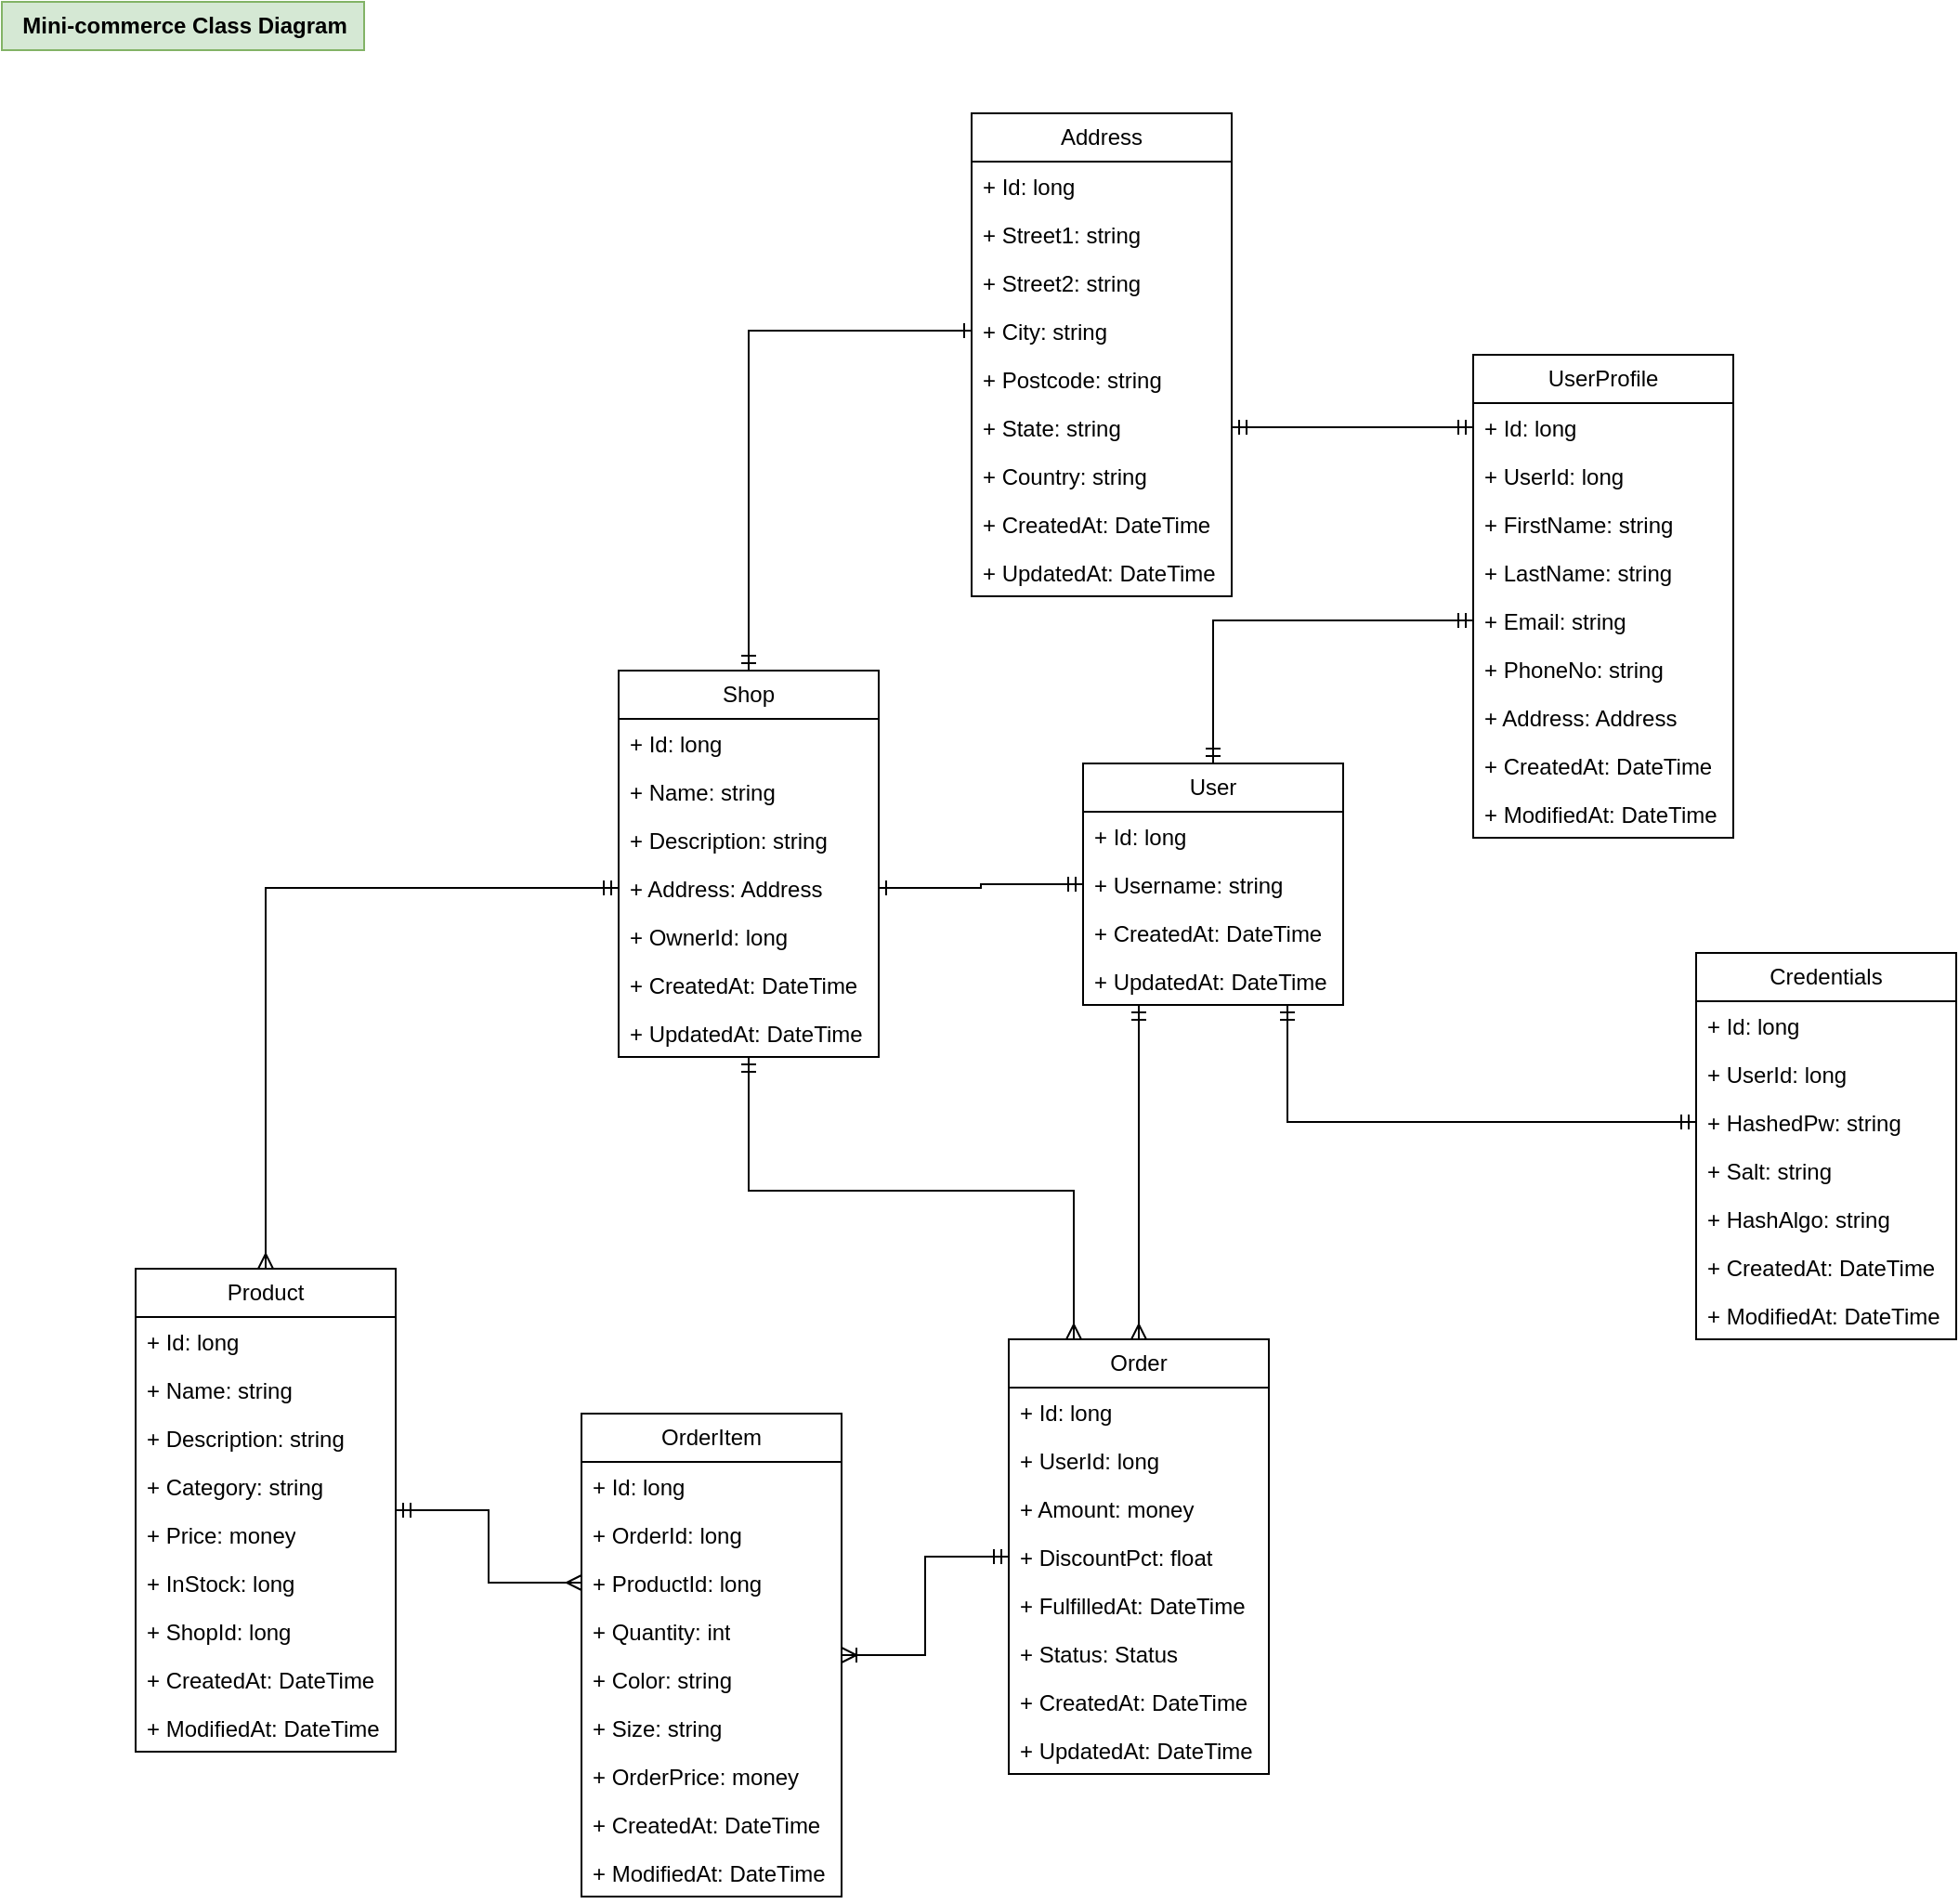 <mxfile version="21.1.2" type="device">
  <diagram name="Page-1" id="sek8XbWH7j2_SReefmsP">
    <mxGraphModel dx="1655" dy="592" grid="1" gridSize="10" guides="1" tooltips="1" connect="1" arrows="1" fold="1" page="1" pageScale="1" pageWidth="850" pageHeight="1100" math="0" shadow="0">
      <root>
        <mxCell id="0" />
        <mxCell id="1" parent="0" />
        <mxCell id="j8Y--0mLll7rKerAPhAu-45" style="edgeStyle=orthogonalEdgeStyle;rounded=0;orthogonalLoop=1;jettySize=auto;html=1;entryX=0;entryY=0.5;entryDx=0;entryDy=0;endArrow=ERmandOne;endFill=0;startArrow=ERmandOne;startFill=0;" parent="1" source="j8Y--0mLll7rKerAPhAu-1" target="j8Y--0mLll7rKerAPhAu-16" edge="1">
          <mxGeometry relative="1" as="geometry" />
        </mxCell>
        <mxCell id="j8Y--0mLll7rKerAPhAu-46" style="edgeStyle=orthogonalEdgeStyle;rounded=0;orthogonalLoop=1;jettySize=auto;html=1;entryX=0;entryY=0.5;entryDx=0;entryDy=0;endArrow=ERmandOne;endFill=0;startArrow=ERmandOne;startFill=0;" parent="1" source="j8Y--0mLll7rKerAPhAu-1" target="j8Y--0mLll7rKerAPhAu-41" edge="1">
          <mxGeometry relative="1" as="geometry">
            <Array as="points">
              <mxPoint x="170" y="653" />
            </Array>
          </mxGeometry>
        </mxCell>
        <mxCell id="j8Y--0mLll7rKerAPhAu-84" style="edgeStyle=orthogonalEdgeStyle;rounded=0;orthogonalLoop=1;jettySize=auto;html=1;entryX=0.5;entryY=0;entryDx=0;entryDy=0;endArrow=ERmany;endFill=0;startArrow=ERmandOne;startFill=0;" parent="1" source="j8Y--0mLll7rKerAPhAu-1" target="j8Y--0mLll7rKerAPhAu-47" edge="1">
          <mxGeometry relative="1" as="geometry">
            <Array as="points">
              <mxPoint x="90" y="640" />
              <mxPoint x="90" y="640" />
            </Array>
          </mxGeometry>
        </mxCell>
        <mxCell id="j8Y--0mLll7rKerAPhAu-1" value="User" style="swimlane;fontStyle=0;childLayout=stackLayout;horizontal=1;startSize=26;fillColor=none;horizontalStack=0;resizeParent=1;resizeParentMax=0;resizeLast=0;collapsible=1;marginBottom=0;whiteSpace=wrap;html=1;" parent="1" vertex="1">
          <mxGeometry x="60" y="460" width="140" height="130" as="geometry" />
        </mxCell>
        <mxCell id="j8Y--0mLll7rKerAPhAu-2" value="+ Id: long" style="text;strokeColor=none;fillColor=none;align=left;verticalAlign=top;spacingLeft=4;spacingRight=4;overflow=hidden;rotatable=0;points=[[0,0.5],[1,0.5]];portConstraint=eastwest;whiteSpace=wrap;html=1;" parent="j8Y--0mLll7rKerAPhAu-1" vertex="1">
          <mxGeometry y="26" width="140" height="26" as="geometry" />
        </mxCell>
        <mxCell id="j8Y--0mLll7rKerAPhAu-5" value="+ Username: string" style="text;strokeColor=none;fillColor=none;align=left;verticalAlign=top;spacingLeft=4;spacingRight=4;overflow=hidden;rotatable=0;points=[[0,0.5],[1,0.5]];portConstraint=eastwest;whiteSpace=wrap;html=1;" parent="j8Y--0mLll7rKerAPhAu-1" vertex="1">
          <mxGeometry y="52" width="140" height="26" as="geometry" />
        </mxCell>
        <mxCell id="j8Y--0mLll7rKerAPhAu-7" value="+ CreatedAt: DateTime" style="text;strokeColor=none;fillColor=none;align=left;verticalAlign=top;spacingLeft=4;spacingRight=4;overflow=hidden;rotatable=0;points=[[0,0.5],[1,0.5]];portConstraint=eastwest;whiteSpace=wrap;html=1;" parent="j8Y--0mLll7rKerAPhAu-1" vertex="1">
          <mxGeometry y="78" width="140" height="26" as="geometry" />
        </mxCell>
        <mxCell id="j8Y--0mLll7rKerAPhAu-9" value="+ UpdatedAt: DateTime" style="text;strokeColor=none;fillColor=none;align=left;verticalAlign=top;spacingLeft=4;spacingRight=4;overflow=hidden;rotatable=0;points=[[0,0.5],[1,0.5]];portConstraint=eastwest;whiteSpace=wrap;html=1;" parent="j8Y--0mLll7rKerAPhAu-1" vertex="1">
          <mxGeometry y="104" width="140" height="26" as="geometry" />
        </mxCell>
        <mxCell id="j8Y--0mLll7rKerAPhAu-11" value="UserProfile" style="swimlane;fontStyle=0;childLayout=stackLayout;horizontal=1;startSize=26;fillColor=none;horizontalStack=0;resizeParent=1;resizeParentMax=0;resizeLast=0;collapsible=1;marginBottom=0;whiteSpace=wrap;html=1;" parent="1" vertex="1">
          <mxGeometry x="270" y="240" width="140" height="260" as="geometry" />
        </mxCell>
        <mxCell id="j8Y--0mLll7rKerAPhAu-12" value="+ Id: long" style="text;strokeColor=none;fillColor=none;align=left;verticalAlign=top;spacingLeft=4;spacingRight=4;overflow=hidden;rotatable=0;points=[[0,0.5],[1,0.5]];portConstraint=eastwest;whiteSpace=wrap;html=1;" parent="j8Y--0mLll7rKerAPhAu-11" vertex="1">
          <mxGeometry y="26" width="140" height="26" as="geometry" />
        </mxCell>
        <mxCell id="j8Y--0mLll7rKerAPhAu-21" value="+ UserId: long" style="text;strokeColor=none;fillColor=none;align=left;verticalAlign=top;spacingLeft=4;spacingRight=4;overflow=hidden;rotatable=0;points=[[0,0.5],[1,0.5]];portConstraint=eastwest;whiteSpace=wrap;html=1;" parent="j8Y--0mLll7rKerAPhAu-11" vertex="1">
          <mxGeometry y="52" width="140" height="26" as="geometry" />
        </mxCell>
        <mxCell id="j8Y--0mLll7rKerAPhAu-13" value="+ FirstName: string" style="text;strokeColor=none;fillColor=none;align=left;verticalAlign=top;spacingLeft=4;spacingRight=4;overflow=hidden;rotatable=0;points=[[0,0.5],[1,0.5]];portConstraint=eastwest;whiteSpace=wrap;html=1;" parent="j8Y--0mLll7rKerAPhAu-11" vertex="1">
          <mxGeometry y="78" width="140" height="26" as="geometry" />
        </mxCell>
        <mxCell id="j8Y--0mLll7rKerAPhAu-14" value="+ LastName: string" style="text;strokeColor=none;fillColor=none;align=left;verticalAlign=top;spacingLeft=4;spacingRight=4;overflow=hidden;rotatable=0;points=[[0,0.5],[1,0.5]];portConstraint=eastwest;whiteSpace=wrap;html=1;" parent="j8Y--0mLll7rKerAPhAu-11" vertex="1">
          <mxGeometry y="104" width="140" height="26" as="geometry" />
        </mxCell>
        <mxCell id="j8Y--0mLll7rKerAPhAu-16" value="+ Email: string" style="text;strokeColor=none;fillColor=none;align=left;verticalAlign=top;spacingLeft=4;spacingRight=4;overflow=hidden;rotatable=0;points=[[0,0.5],[1,0.5]];portConstraint=eastwest;whiteSpace=wrap;html=1;" parent="j8Y--0mLll7rKerAPhAu-11" vertex="1">
          <mxGeometry y="130" width="140" height="26" as="geometry" />
        </mxCell>
        <mxCell id="j8Y--0mLll7rKerAPhAu-17" value="+ PhoneNo: string" style="text;strokeColor=none;fillColor=none;align=left;verticalAlign=top;spacingLeft=4;spacingRight=4;overflow=hidden;rotatable=0;points=[[0,0.5],[1,0.5]];portConstraint=eastwest;whiteSpace=wrap;html=1;" parent="j8Y--0mLll7rKerAPhAu-11" vertex="1">
          <mxGeometry y="156" width="140" height="26" as="geometry" />
        </mxCell>
        <mxCell id="j8Y--0mLll7rKerAPhAu-18" value="+ Address: Address" style="text;strokeColor=none;fillColor=none;align=left;verticalAlign=top;spacingLeft=4;spacingRight=4;overflow=hidden;rotatable=0;points=[[0,0.5],[1,0.5]];portConstraint=eastwest;whiteSpace=wrap;html=1;" parent="j8Y--0mLll7rKerAPhAu-11" vertex="1">
          <mxGeometry y="182" width="140" height="26" as="geometry" />
        </mxCell>
        <mxCell id="j8Y--0mLll7rKerAPhAu-23" value="+ CreatedAt: DateTime" style="text;strokeColor=none;fillColor=none;align=left;verticalAlign=top;spacingLeft=4;spacingRight=4;overflow=hidden;rotatable=0;points=[[0,0.5],[1,0.5]];portConstraint=eastwest;whiteSpace=wrap;html=1;" parent="j8Y--0mLll7rKerAPhAu-11" vertex="1">
          <mxGeometry y="208" width="140" height="26" as="geometry" />
        </mxCell>
        <mxCell id="j8Y--0mLll7rKerAPhAu-24" value="+ ModifiedAt: DateTime" style="text;strokeColor=none;fillColor=none;align=left;verticalAlign=top;spacingLeft=4;spacingRight=4;overflow=hidden;rotatable=0;points=[[0,0.5],[1,0.5]];portConstraint=eastwest;whiteSpace=wrap;html=1;" parent="j8Y--0mLll7rKerAPhAu-11" vertex="1">
          <mxGeometry y="234" width="140" height="26" as="geometry" />
        </mxCell>
        <mxCell id="j8Y--0mLll7rKerAPhAu-25" value="Address" style="swimlane;fontStyle=0;childLayout=stackLayout;horizontal=1;startSize=26;fillColor=none;horizontalStack=0;resizeParent=1;resizeParentMax=0;resizeLast=0;collapsible=1;marginBottom=0;whiteSpace=wrap;html=1;" parent="1" vertex="1">
          <mxGeometry y="110" width="140" height="260" as="geometry" />
        </mxCell>
        <mxCell id="yv5QsacAckE-3s4FoIkb-3" value="+ Id: long" style="text;strokeColor=none;fillColor=none;align=left;verticalAlign=top;spacingLeft=4;spacingRight=4;overflow=hidden;rotatable=0;points=[[0,0.5],[1,0.5]];portConstraint=eastwest;whiteSpace=wrap;html=1;" vertex="1" parent="j8Y--0mLll7rKerAPhAu-25">
          <mxGeometry y="26" width="140" height="26" as="geometry" />
        </mxCell>
        <mxCell id="j8Y--0mLll7rKerAPhAu-26" value="+ Street1: string" style="text;strokeColor=none;fillColor=none;align=left;verticalAlign=top;spacingLeft=4;spacingRight=4;overflow=hidden;rotatable=0;points=[[0,0.5],[1,0.5]];portConstraint=eastwest;whiteSpace=wrap;html=1;" parent="j8Y--0mLll7rKerAPhAu-25" vertex="1">
          <mxGeometry y="52" width="140" height="26" as="geometry" />
        </mxCell>
        <mxCell id="j8Y--0mLll7rKerAPhAu-27" value="+ Street2: string" style="text;strokeColor=none;fillColor=none;align=left;verticalAlign=top;spacingLeft=4;spacingRight=4;overflow=hidden;rotatable=0;points=[[0,0.5],[1,0.5]];portConstraint=eastwest;whiteSpace=wrap;html=1;" parent="j8Y--0mLll7rKerAPhAu-25" vertex="1">
          <mxGeometry y="78" width="140" height="26" as="geometry" />
        </mxCell>
        <mxCell id="j8Y--0mLll7rKerAPhAu-28" value="+ City: string" style="text;strokeColor=none;fillColor=none;align=left;verticalAlign=top;spacingLeft=4;spacingRight=4;overflow=hidden;rotatable=0;points=[[0,0.5],[1,0.5]];portConstraint=eastwest;whiteSpace=wrap;html=1;" parent="j8Y--0mLll7rKerAPhAu-25" vertex="1">
          <mxGeometry y="104" width="140" height="26" as="geometry" />
        </mxCell>
        <mxCell id="j8Y--0mLll7rKerAPhAu-31" value="+ Postcode: string" style="text;strokeColor=none;fillColor=none;align=left;verticalAlign=top;spacingLeft=4;spacingRight=4;overflow=hidden;rotatable=0;points=[[0,0.5],[1,0.5]];portConstraint=eastwest;whiteSpace=wrap;html=1;" parent="j8Y--0mLll7rKerAPhAu-25" vertex="1">
          <mxGeometry y="130" width="140" height="26" as="geometry" />
        </mxCell>
        <mxCell id="j8Y--0mLll7rKerAPhAu-29" value="+ State: string" style="text;strokeColor=none;fillColor=none;align=left;verticalAlign=top;spacingLeft=4;spacingRight=4;overflow=hidden;rotatable=0;points=[[0,0.5],[1,0.5]];portConstraint=eastwest;whiteSpace=wrap;html=1;" parent="j8Y--0mLll7rKerAPhAu-25" vertex="1">
          <mxGeometry y="156" width="140" height="26" as="geometry" />
        </mxCell>
        <mxCell id="j8Y--0mLll7rKerAPhAu-30" value="+ Country: string" style="text;strokeColor=none;fillColor=none;align=left;verticalAlign=top;spacingLeft=4;spacingRight=4;overflow=hidden;rotatable=0;points=[[0,0.5],[1,0.5]];portConstraint=eastwest;whiteSpace=wrap;html=1;" parent="j8Y--0mLll7rKerAPhAu-25" vertex="1">
          <mxGeometry y="182" width="140" height="26" as="geometry" />
        </mxCell>
        <mxCell id="yv5QsacAckE-3s4FoIkb-4" value="+ CreatedAt: DateTime" style="text;strokeColor=none;fillColor=none;align=left;verticalAlign=top;spacingLeft=4;spacingRight=4;overflow=hidden;rotatable=0;points=[[0,0.5],[1,0.5]];portConstraint=eastwest;whiteSpace=wrap;html=1;" vertex="1" parent="j8Y--0mLll7rKerAPhAu-25">
          <mxGeometry y="208" width="140" height="26" as="geometry" />
        </mxCell>
        <mxCell id="yv5QsacAckE-3s4FoIkb-5" value="+ UpdatedAt: DateTime" style="text;strokeColor=none;fillColor=none;align=left;verticalAlign=top;spacingLeft=4;spacingRight=4;overflow=hidden;rotatable=0;points=[[0,0.5],[1,0.5]];portConstraint=eastwest;whiteSpace=wrap;html=1;" vertex="1" parent="j8Y--0mLll7rKerAPhAu-25">
          <mxGeometry y="234" width="140" height="26" as="geometry" />
        </mxCell>
        <mxCell id="j8Y--0mLll7rKerAPhAu-32" value="Credentials" style="swimlane;fontStyle=0;childLayout=stackLayout;horizontal=1;startSize=26;fillColor=none;horizontalStack=0;resizeParent=1;resizeParentMax=0;resizeLast=0;collapsible=1;marginBottom=0;whiteSpace=wrap;html=1;" parent="1" vertex="1">
          <mxGeometry x="390" y="562" width="140" height="208" as="geometry" />
        </mxCell>
        <mxCell id="j8Y--0mLll7rKerAPhAu-33" value="+ Id: long" style="text;strokeColor=none;fillColor=none;align=left;verticalAlign=top;spacingLeft=4;spacingRight=4;overflow=hidden;rotatable=0;points=[[0,0.5],[1,0.5]];portConstraint=eastwest;whiteSpace=wrap;html=1;" parent="j8Y--0mLll7rKerAPhAu-32" vertex="1">
          <mxGeometry y="26" width="140" height="26" as="geometry" />
        </mxCell>
        <mxCell id="j8Y--0mLll7rKerAPhAu-34" value="+ UserId: long" style="text;strokeColor=none;fillColor=none;align=left;verticalAlign=top;spacingLeft=4;spacingRight=4;overflow=hidden;rotatable=0;points=[[0,0.5],[1,0.5]];portConstraint=eastwest;whiteSpace=wrap;html=1;" parent="j8Y--0mLll7rKerAPhAu-32" vertex="1">
          <mxGeometry y="52" width="140" height="26" as="geometry" />
        </mxCell>
        <mxCell id="j8Y--0mLll7rKerAPhAu-41" value="+ HashedPw: string" style="text;strokeColor=none;fillColor=none;align=left;verticalAlign=top;spacingLeft=4;spacingRight=4;overflow=hidden;rotatable=0;points=[[0,0.5],[1,0.5]];portConstraint=eastwest;whiteSpace=wrap;html=1;" parent="j8Y--0mLll7rKerAPhAu-32" vertex="1">
          <mxGeometry y="78" width="140" height="26" as="geometry" />
        </mxCell>
        <mxCell id="j8Y--0mLll7rKerAPhAu-42" value="+ Salt: string" style="text;strokeColor=none;fillColor=none;align=left;verticalAlign=top;spacingLeft=4;spacingRight=4;overflow=hidden;rotatable=0;points=[[0,0.5],[1,0.5]];portConstraint=eastwest;whiteSpace=wrap;html=1;" parent="j8Y--0mLll7rKerAPhAu-32" vertex="1">
          <mxGeometry y="104" width="140" height="26" as="geometry" />
        </mxCell>
        <mxCell id="j8Y--0mLll7rKerAPhAu-43" value="+ HashAlgo: string" style="text;strokeColor=none;fillColor=none;align=left;verticalAlign=top;spacingLeft=4;spacingRight=4;overflow=hidden;rotatable=0;points=[[0,0.5],[1,0.5]];portConstraint=eastwest;whiteSpace=wrap;html=1;" parent="j8Y--0mLll7rKerAPhAu-32" vertex="1">
          <mxGeometry y="130" width="140" height="26" as="geometry" />
        </mxCell>
        <mxCell id="j8Y--0mLll7rKerAPhAu-44" value="+ CreatedAt: DateTime" style="text;strokeColor=none;fillColor=none;align=left;verticalAlign=top;spacingLeft=4;spacingRight=4;overflow=hidden;rotatable=0;points=[[0,0.5],[1,0.5]];portConstraint=eastwest;whiteSpace=wrap;html=1;" parent="j8Y--0mLll7rKerAPhAu-32" vertex="1">
          <mxGeometry y="156" width="140" height="26" as="geometry" />
        </mxCell>
        <mxCell id="yv5QsacAckE-3s4FoIkb-2" value="+ ModifiedAt: DateTime" style="text;strokeColor=none;fillColor=none;align=left;verticalAlign=top;spacingLeft=4;spacingRight=4;overflow=hidden;rotatable=0;points=[[0,0.5],[1,0.5]];portConstraint=eastwest;whiteSpace=wrap;html=1;" vertex="1" parent="j8Y--0mLll7rKerAPhAu-32">
          <mxGeometry y="182" width="140" height="26" as="geometry" />
        </mxCell>
        <mxCell id="j8Y--0mLll7rKerAPhAu-47" value="Order" style="swimlane;fontStyle=0;childLayout=stackLayout;horizontal=1;startSize=26;fillColor=none;horizontalStack=0;resizeParent=1;resizeParentMax=0;resizeLast=0;collapsible=1;marginBottom=0;whiteSpace=wrap;html=1;" parent="1" vertex="1">
          <mxGeometry x="20" y="770" width="140" height="234" as="geometry" />
        </mxCell>
        <mxCell id="j8Y--0mLll7rKerAPhAu-48" value="+ Id: long" style="text;strokeColor=none;fillColor=none;align=left;verticalAlign=top;spacingLeft=4;spacingRight=4;overflow=hidden;rotatable=0;points=[[0,0.5],[1,0.5]];portConstraint=eastwest;whiteSpace=wrap;html=1;" parent="j8Y--0mLll7rKerAPhAu-47" vertex="1">
          <mxGeometry y="26" width="140" height="26" as="geometry" />
        </mxCell>
        <mxCell id="j8Y--0mLll7rKerAPhAu-49" value="+ UserId: long" style="text;strokeColor=none;fillColor=none;align=left;verticalAlign=top;spacingLeft=4;spacingRight=4;overflow=hidden;rotatable=0;points=[[0,0.5],[1,0.5]];portConstraint=eastwest;whiteSpace=wrap;html=1;" parent="j8Y--0mLll7rKerAPhAu-47" vertex="1">
          <mxGeometry y="52" width="140" height="26" as="geometry" />
        </mxCell>
        <mxCell id="j8Y--0mLll7rKerAPhAu-50" value="+ Amount: money" style="text;strokeColor=none;fillColor=none;align=left;verticalAlign=top;spacingLeft=4;spacingRight=4;overflow=hidden;rotatable=0;points=[[0,0.5],[1,0.5]];portConstraint=eastwest;whiteSpace=wrap;html=1;" parent="j8Y--0mLll7rKerAPhAu-47" vertex="1">
          <mxGeometry y="78" width="140" height="26" as="geometry" />
        </mxCell>
        <mxCell id="j8Y--0mLll7rKerAPhAu-51" value="+ DiscountPct: float" style="text;strokeColor=none;fillColor=none;align=left;verticalAlign=top;spacingLeft=4;spacingRight=4;overflow=hidden;rotatable=0;points=[[0,0.5],[1,0.5]];portConstraint=eastwest;whiteSpace=wrap;html=1;" parent="j8Y--0mLll7rKerAPhAu-47" vertex="1">
          <mxGeometry y="104" width="140" height="26" as="geometry" />
        </mxCell>
        <mxCell id="j8Y--0mLll7rKerAPhAu-53" value="+ FulfilledAt: DateTime" style="text;strokeColor=none;fillColor=none;align=left;verticalAlign=top;spacingLeft=4;spacingRight=4;overflow=hidden;rotatable=0;points=[[0,0.5],[1,0.5]];portConstraint=eastwest;whiteSpace=wrap;html=1;" parent="j8Y--0mLll7rKerAPhAu-47" vertex="1">
          <mxGeometry y="130" width="140" height="26" as="geometry" />
        </mxCell>
        <mxCell id="j8Y--0mLll7rKerAPhAu-54" value="+ Status: Status" style="text;strokeColor=none;fillColor=none;align=left;verticalAlign=top;spacingLeft=4;spacingRight=4;overflow=hidden;rotatable=0;points=[[0,0.5],[1,0.5]];portConstraint=eastwest;whiteSpace=wrap;html=1;" parent="j8Y--0mLll7rKerAPhAu-47" vertex="1">
          <mxGeometry y="156" width="140" height="26" as="geometry" />
        </mxCell>
        <mxCell id="j8Y--0mLll7rKerAPhAu-52" value="+ CreatedAt: DateTime" style="text;strokeColor=none;fillColor=none;align=left;verticalAlign=top;spacingLeft=4;spacingRight=4;overflow=hidden;rotatable=0;points=[[0,0.5],[1,0.5]];portConstraint=eastwest;whiteSpace=wrap;html=1;" parent="j8Y--0mLll7rKerAPhAu-47" vertex="1">
          <mxGeometry y="182" width="140" height="26" as="geometry" />
        </mxCell>
        <mxCell id="yv5QsacAckE-3s4FoIkb-6" value="+ UpdatedAt: DateTime" style="text;strokeColor=none;fillColor=none;align=left;verticalAlign=top;spacingLeft=4;spacingRight=4;overflow=hidden;rotatable=0;points=[[0,0.5],[1,0.5]];portConstraint=eastwest;whiteSpace=wrap;html=1;" vertex="1" parent="j8Y--0mLll7rKerAPhAu-47">
          <mxGeometry y="208" width="140" height="26" as="geometry" />
        </mxCell>
        <mxCell id="j8Y--0mLll7rKerAPhAu-85" style="edgeStyle=orthogonalEdgeStyle;rounded=0;orthogonalLoop=1;jettySize=auto;html=1;entryX=0;entryY=0.5;entryDx=0;entryDy=0;endArrow=ERmandOne;endFill=0;startArrow=ERoneToMany;startFill=0;" parent="1" source="j8Y--0mLll7rKerAPhAu-55" target="j8Y--0mLll7rKerAPhAu-51" edge="1">
          <mxGeometry relative="1" as="geometry" />
        </mxCell>
        <mxCell id="j8Y--0mLll7rKerAPhAu-55" value="OrderItem" style="swimlane;fontStyle=0;childLayout=stackLayout;horizontal=1;startSize=26;fillColor=none;horizontalStack=0;resizeParent=1;resizeParentMax=0;resizeLast=0;collapsible=1;marginBottom=0;whiteSpace=wrap;html=1;" parent="1" vertex="1">
          <mxGeometry x="-210" y="810" width="140" height="260" as="geometry" />
        </mxCell>
        <mxCell id="j8Y--0mLll7rKerAPhAu-56" value="+ Id: long" style="text;strokeColor=none;fillColor=none;align=left;verticalAlign=top;spacingLeft=4;spacingRight=4;overflow=hidden;rotatable=0;points=[[0,0.5],[1,0.5]];portConstraint=eastwest;whiteSpace=wrap;html=1;" parent="j8Y--0mLll7rKerAPhAu-55" vertex="1">
          <mxGeometry y="26" width="140" height="26" as="geometry" />
        </mxCell>
        <mxCell id="j8Y--0mLll7rKerAPhAu-57" value="+ OrderId: long" style="text;strokeColor=none;fillColor=none;align=left;verticalAlign=top;spacingLeft=4;spacingRight=4;overflow=hidden;rotatable=0;points=[[0,0.5],[1,0.5]];portConstraint=eastwest;whiteSpace=wrap;html=1;" parent="j8Y--0mLll7rKerAPhAu-55" vertex="1">
          <mxGeometry y="52" width="140" height="26" as="geometry" />
        </mxCell>
        <mxCell id="j8Y--0mLll7rKerAPhAu-58" value="+ ProductId: long" style="text;strokeColor=none;fillColor=none;align=left;verticalAlign=top;spacingLeft=4;spacingRight=4;overflow=hidden;rotatable=0;points=[[0,0.5],[1,0.5]];portConstraint=eastwest;whiteSpace=wrap;html=1;" parent="j8Y--0mLll7rKerAPhAu-55" vertex="1">
          <mxGeometry y="78" width="140" height="26" as="geometry" />
        </mxCell>
        <mxCell id="j8Y--0mLll7rKerAPhAu-59" value="+ Quantity: int" style="text;strokeColor=none;fillColor=none;align=left;verticalAlign=top;spacingLeft=4;spacingRight=4;overflow=hidden;rotatable=0;points=[[0,0.5],[1,0.5]];portConstraint=eastwest;whiteSpace=wrap;html=1;" parent="j8Y--0mLll7rKerAPhAu-55" vertex="1">
          <mxGeometry y="104" width="140" height="26" as="geometry" />
        </mxCell>
        <mxCell id="j8Y--0mLll7rKerAPhAu-60" value="+ Color: string" style="text;strokeColor=none;fillColor=none;align=left;verticalAlign=top;spacingLeft=4;spacingRight=4;overflow=hidden;rotatable=0;points=[[0,0.5],[1,0.5]];portConstraint=eastwest;whiteSpace=wrap;html=1;" parent="j8Y--0mLll7rKerAPhAu-55" vertex="1">
          <mxGeometry y="130" width="140" height="26" as="geometry" />
        </mxCell>
        <mxCell id="j8Y--0mLll7rKerAPhAu-61" value="+ Size: string" style="text;strokeColor=none;fillColor=none;align=left;verticalAlign=top;spacingLeft=4;spacingRight=4;overflow=hidden;rotatable=0;points=[[0,0.5],[1,0.5]];portConstraint=eastwest;whiteSpace=wrap;html=1;" parent="j8Y--0mLll7rKerAPhAu-55" vertex="1">
          <mxGeometry y="156" width="140" height="26" as="geometry" />
        </mxCell>
        <mxCell id="j8Y--0mLll7rKerAPhAu-62" value="+ OrderPrice: money" style="text;strokeColor=none;fillColor=none;align=left;verticalAlign=top;spacingLeft=4;spacingRight=4;overflow=hidden;rotatable=0;points=[[0,0.5],[1,0.5]];portConstraint=eastwest;whiteSpace=wrap;html=1;" parent="j8Y--0mLll7rKerAPhAu-55" vertex="1">
          <mxGeometry y="182" width="140" height="26" as="geometry" />
        </mxCell>
        <mxCell id="yv5QsacAckE-3s4FoIkb-7" value="+ CreatedAt: DateTime" style="text;strokeColor=none;fillColor=none;align=left;verticalAlign=top;spacingLeft=4;spacingRight=4;overflow=hidden;rotatable=0;points=[[0,0.5],[1,0.5]];portConstraint=eastwest;whiteSpace=wrap;html=1;" vertex="1" parent="j8Y--0mLll7rKerAPhAu-55">
          <mxGeometry y="208" width="140" height="26" as="geometry" />
        </mxCell>
        <mxCell id="yv5QsacAckE-3s4FoIkb-8" value="+ ModifiedAt: DateTime" style="text;strokeColor=none;fillColor=none;align=left;verticalAlign=top;spacingLeft=4;spacingRight=4;overflow=hidden;rotatable=0;points=[[0,0.5],[1,0.5]];portConstraint=eastwest;whiteSpace=wrap;html=1;" vertex="1" parent="j8Y--0mLll7rKerAPhAu-55">
          <mxGeometry y="234" width="140" height="26" as="geometry" />
        </mxCell>
        <mxCell id="j8Y--0mLll7rKerAPhAu-86" style="edgeStyle=orthogonalEdgeStyle;rounded=0;orthogonalLoop=1;jettySize=auto;html=1;entryX=0;entryY=0.5;entryDx=0;entryDy=0;endArrow=ERmany;endFill=0;startArrow=ERmandOne;startFill=0;" parent="1" source="j8Y--0mLll7rKerAPhAu-63" target="j8Y--0mLll7rKerAPhAu-58" edge="1">
          <mxGeometry relative="1" as="geometry" />
        </mxCell>
        <mxCell id="j8Y--0mLll7rKerAPhAu-63" value="Product" style="swimlane;fontStyle=0;childLayout=stackLayout;horizontal=1;startSize=26;fillColor=none;horizontalStack=0;resizeParent=1;resizeParentMax=0;resizeLast=0;collapsible=1;marginBottom=0;whiteSpace=wrap;html=1;" parent="1" vertex="1">
          <mxGeometry x="-450" y="732" width="140" height="260" as="geometry" />
        </mxCell>
        <mxCell id="j8Y--0mLll7rKerAPhAu-64" value="+ Id: long" style="text;strokeColor=none;fillColor=none;align=left;verticalAlign=top;spacingLeft=4;spacingRight=4;overflow=hidden;rotatable=0;points=[[0,0.5],[1,0.5]];portConstraint=eastwest;whiteSpace=wrap;html=1;" parent="j8Y--0mLll7rKerAPhAu-63" vertex="1">
          <mxGeometry y="26" width="140" height="26" as="geometry" />
        </mxCell>
        <mxCell id="j8Y--0mLll7rKerAPhAu-65" value="+ Name: string" style="text;strokeColor=none;fillColor=none;align=left;verticalAlign=top;spacingLeft=4;spacingRight=4;overflow=hidden;rotatable=0;points=[[0,0.5],[1,0.5]];portConstraint=eastwest;whiteSpace=wrap;html=1;" parent="j8Y--0mLll7rKerAPhAu-63" vertex="1">
          <mxGeometry y="52" width="140" height="26" as="geometry" />
        </mxCell>
        <mxCell id="j8Y--0mLll7rKerAPhAu-66" value="+ Description: string" style="text;strokeColor=none;fillColor=none;align=left;verticalAlign=top;spacingLeft=4;spacingRight=4;overflow=hidden;rotatable=0;points=[[0,0.5],[1,0.5]];portConstraint=eastwest;whiteSpace=wrap;html=1;" parent="j8Y--0mLll7rKerAPhAu-63" vertex="1">
          <mxGeometry y="78" width="140" height="26" as="geometry" />
        </mxCell>
        <mxCell id="j8Y--0mLll7rKerAPhAu-67" value="+ Category: string" style="text;strokeColor=none;fillColor=none;align=left;verticalAlign=top;spacingLeft=4;spacingRight=4;overflow=hidden;rotatable=0;points=[[0,0.5],[1,0.5]];portConstraint=eastwest;whiteSpace=wrap;html=1;" parent="j8Y--0mLll7rKerAPhAu-63" vertex="1">
          <mxGeometry y="104" width="140" height="26" as="geometry" />
        </mxCell>
        <mxCell id="j8Y--0mLll7rKerAPhAu-71" value="+ Price: money" style="text;strokeColor=none;fillColor=none;align=left;verticalAlign=top;spacingLeft=4;spacingRight=4;overflow=hidden;rotatable=0;points=[[0,0.5],[1,0.5]];portConstraint=eastwest;whiteSpace=wrap;html=1;" parent="j8Y--0mLll7rKerAPhAu-63" vertex="1">
          <mxGeometry y="130" width="140" height="26" as="geometry" />
        </mxCell>
        <mxCell id="j8Y--0mLll7rKerAPhAu-73" value="+ InStock: long" style="text;strokeColor=none;fillColor=none;align=left;verticalAlign=top;spacingLeft=4;spacingRight=4;overflow=hidden;rotatable=0;points=[[0,0.5],[1,0.5]];portConstraint=eastwest;whiteSpace=wrap;html=1;" parent="j8Y--0mLll7rKerAPhAu-63" vertex="1">
          <mxGeometry y="156" width="140" height="26" as="geometry" />
        </mxCell>
        <mxCell id="j8Y--0mLll7rKerAPhAu-70" value="+ ShopId: long" style="text;strokeColor=none;fillColor=none;align=left;verticalAlign=top;spacingLeft=4;spacingRight=4;overflow=hidden;rotatable=0;points=[[0,0.5],[1,0.5]];portConstraint=eastwest;whiteSpace=wrap;html=1;" parent="j8Y--0mLll7rKerAPhAu-63" vertex="1">
          <mxGeometry y="182" width="140" height="26" as="geometry" />
        </mxCell>
        <mxCell id="j8Y--0mLll7rKerAPhAu-68" value="+ CreatedAt: DateTime" style="text;strokeColor=none;fillColor=none;align=left;verticalAlign=top;spacingLeft=4;spacingRight=4;overflow=hidden;rotatable=0;points=[[0,0.5],[1,0.5]];portConstraint=eastwest;whiteSpace=wrap;html=1;" parent="j8Y--0mLll7rKerAPhAu-63" vertex="1">
          <mxGeometry y="208" width="140" height="26" as="geometry" />
        </mxCell>
        <mxCell id="j8Y--0mLll7rKerAPhAu-69" value="+ ModifiedAt: DateTime" style="text;strokeColor=none;fillColor=none;align=left;verticalAlign=top;spacingLeft=4;spacingRight=4;overflow=hidden;rotatable=0;points=[[0,0.5],[1,0.5]];portConstraint=eastwest;whiteSpace=wrap;html=1;" parent="j8Y--0mLll7rKerAPhAu-63" vertex="1">
          <mxGeometry y="234" width="140" height="26" as="geometry" />
        </mxCell>
        <mxCell id="j8Y--0mLll7rKerAPhAu-91" style="edgeStyle=orthogonalEdgeStyle;rounded=0;orthogonalLoop=1;jettySize=auto;html=1;endArrow=ERone;endFill=0;startArrow=ERmandOne;startFill=0;" parent="1" source="j8Y--0mLll7rKerAPhAu-74" target="j8Y--0mLll7rKerAPhAu-28" edge="1">
          <mxGeometry relative="1" as="geometry" />
        </mxCell>
        <mxCell id="yv5QsacAckE-3s4FoIkb-1" style="edgeStyle=orthogonalEdgeStyle;rounded=0;orthogonalLoop=1;jettySize=auto;html=1;entryX=0.25;entryY=0;entryDx=0;entryDy=0;endArrow=ERmany;endFill=0;startArrow=ERmandOne;startFill=0;" edge="1" parent="1" source="j8Y--0mLll7rKerAPhAu-74" target="j8Y--0mLll7rKerAPhAu-47">
          <mxGeometry relative="1" as="geometry">
            <Array as="points">
              <mxPoint x="-120" y="690" />
              <mxPoint x="55" y="690" />
            </Array>
          </mxGeometry>
        </mxCell>
        <mxCell id="j8Y--0mLll7rKerAPhAu-74" value="Shop" style="swimlane;fontStyle=0;childLayout=stackLayout;horizontal=1;startSize=26;fillColor=none;horizontalStack=0;resizeParent=1;resizeParentMax=0;resizeLast=0;collapsible=1;marginBottom=0;whiteSpace=wrap;html=1;" parent="1" vertex="1">
          <mxGeometry x="-190" y="410" width="140" height="208" as="geometry" />
        </mxCell>
        <mxCell id="j8Y--0mLll7rKerAPhAu-75" value="+ Id: long" style="text;strokeColor=none;fillColor=none;align=left;verticalAlign=top;spacingLeft=4;spacingRight=4;overflow=hidden;rotatable=0;points=[[0,0.5],[1,0.5]];portConstraint=eastwest;whiteSpace=wrap;html=1;" parent="j8Y--0mLll7rKerAPhAu-74" vertex="1">
          <mxGeometry y="26" width="140" height="26" as="geometry" />
        </mxCell>
        <mxCell id="j8Y--0mLll7rKerAPhAu-76" value="+ Name: string" style="text;strokeColor=none;fillColor=none;align=left;verticalAlign=top;spacingLeft=4;spacingRight=4;overflow=hidden;rotatable=0;points=[[0,0.5],[1,0.5]];portConstraint=eastwest;whiteSpace=wrap;html=1;" parent="j8Y--0mLll7rKerAPhAu-74" vertex="1">
          <mxGeometry y="52" width="140" height="26" as="geometry" />
        </mxCell>
        <mxCell id="j8Y--0mLll7rKerAPhAu-81" value="+ Description: string" style="text;strokeColor=none;fillColor=none;align=left;verticalAlign=top;spacingLeft=4;spacingRight=4;overflow=hidden;rotatable=0;points=[[0,0.5],[1,0.5]];portConstraint=eastwest;whiteSpace=wrap;html=1;" parent="j8Y--0mLll7rKerAPhAu-74" vertex="1">
          <mxGeometry y="78" width="140" height="26" as="geometry" />
        </mxCell>
        <mxCell id="j8Y--0mLll7rKerAPhAu-77" value="+ Address: Address" style="text;strokeColor=none;fillColor=none;align=left;verticalAlign=top;spacingLeft=4;spacingRight=4;overflow=hidden;rotatable=0;points=[[0,0.5],[1,0.5]];portConstraint=eastwest;whiteSpace=wrap;html=1;" parent="j8Y--0mLll7rKerAPhAu-74" vertex="1">
          <mxGeometry y="104" width="140" height="26" as="geometry" />
        </mxCell>
        <mxCell id="j8Y--0mLll7rKerAPhAu-78" value="+ OwnerId: long" style="text;strokeColor=none;fillColor=none;align=left;verticalAlign=top;spacingLeft=4;spacingRight=4;overflow=hidden;rotatable=0;points=[[0,0.5],[1,0.5]];portConstraint=eastwest;whiteSpace=wrap;html=1;" parent="j8Y--0mLll7rKerAPhAu-74" vertex="1">
          <mxGeometry y="130" width="140" height="26" as="geometry" />
        </mxCell>
        <mxCell id="j8Y--0mLll7rKerAPhAu-79" value="+ CreatedAt: DateTime" style="text;strokeColor=none;fillColor=none;align=left;verticalAlign=top;spacingLeft=4;spacingRight=4;overflow=hidden;rotatable=0;points=[[0,0.5],[1,0.5]];portConstraint=eastwest;whiteSpace=wrap;html=1;" parent="j8Y--0mLll7rKerAPhAu-74" vertex="1">
          <mxGeometry y="156" width="140" height="26" as="geometry" />
        </mxCell>
        <mxCell id="j8Y--0mLll7rKerAPhAu-80" value="+ UpdatedAt: DateTime" style="text;strokeColor=none;fillColor=none;align=left;verticalAlign=top;spacingLeft=4;spacingRight=4;overflow=hidden;rotatable=0;points=[[0,0.5],[1,0.5]];portConstraint=eastwest;whiteSpace=wrap;html=1;" parent="j8Y--0mLll7rKerAPhAu-74" vertex="1">
          <mxGeometry y="182" width="140" height="26" as="geometry" />
        </mxCell>
        <mxCell id="j8Y--0mLll7rKerAPhAu-82" style="edgeStyle=orthogonalEdgeStyle;rounded=0;orthogonalLoop=1;jettySize=auto;html=1;entryX=1;entryY=0.5;entryDx=0;entryDy=0;endArrow=ERone;endFill=0;startArrow=ERmandOne;startFill=0;" parent="1" source="j8Y--0mLll7rKerAPhAu-5" target="j8Y--0mLll7rKerAPhAu-77" edge="1">
          <mxGeometry relative="1" as="geometry" />
        </mxCell>
        <mxCell id="j8Y--0mLll7rKerAPhAu-87" style="edgeStyle=orthogonalEdgeStyle;rounded=0;orthogonalLoop=1;jettySize=auto;html=1;entryX=0.5;entryY=0;entryDx=0;entryDy=0;startArrow=ERmandOne;startFill=0;endArrow=ERmany;endFill=0;" parent="1" source="j8Y--0mLll7rKerAPhAu-77" target="j8Y--0mLll7rKerAPhAu-63" edge="1">
          <mxGeometry relative="1" as="geometry" />
        </mxCell>
        <mxCell id="j8Y--0mLll7rKerAPhAu-90" style="edgeStyle=orthogonalEdgeStyle;rounded=0;orthogonalLoop=1;jettySize=auto;html=1;entryX=1;entryY=0.5;entryDx=0;entryDy=0;endArrow=ERmandOne;endFill=0;startArrow=ERmandOne;startFill=0;" parent="1" source="j8Y--0mLll7rKerAPhAu-12" target="j8Y--0mLll7rKerAPhAu-29" edge="1">
          <mxGeometry relative="1" as="geometry" />
        </mxCell>
        <mxCell id="j8Y--0mLll7rKerAPhAu-92" value="Mini-commerce Class Diagram" style="text;align=center;fontStyle=1;verticalAlign=middle;spacingLeft=3;spacingRight=3;strokeColor=#82b366;rotatable=0;points=[[0,0.5],[1,0.5]];portConstraint=eastwest;html=1;fillColor=#d5e8d4;" parent="1" vertex="1">
          <mxGeometry x="-522" y="50" width="195" height="26" as="geometry" />
        </mxCell>
      </root>
    </mxGraphModel>
  </diagram>
</mxfile>
